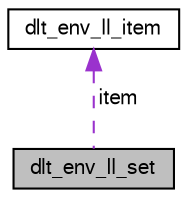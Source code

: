 digraph "dlt_env_ll_set"
{
  edge [fontname="FreeSans",fontsize="10",labelfontname="FreeSans",labelfontsize="10"];
  node [fontname="FreeSans",fontsize="10",shape=record];
  Node1 [label="dlt_env_ll_set",height=0.2,width=0.4,color="black", fillcolor="grey75", style="filled", fontcolor="black"];
  Node2 -> Node1 [dir="back",color="darkorchid3",fontsize="10",style="dashed",label=" item" ,fontname="FreeSans"];
  Node2 [label="dlt_env_ll_item",height=0.2,width=0.4,color="black", fillcolor="white", style="filled",URL="$structdlt__env__ll__item.html",tooltip="holds initial log-level for given appId:ctxId pair "];
}
